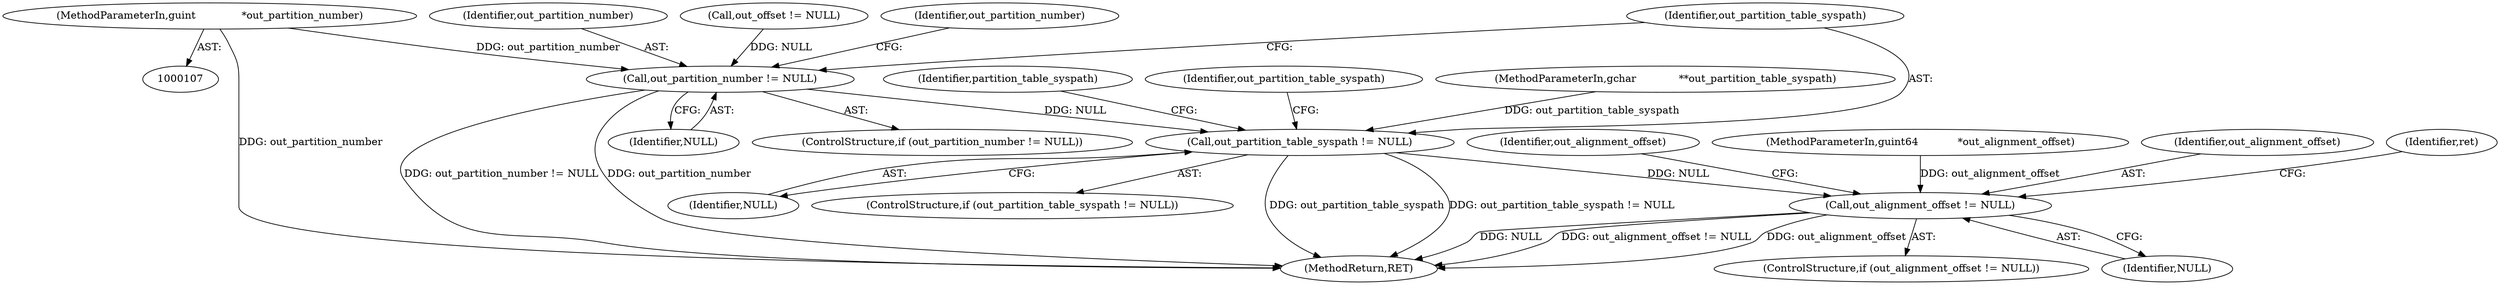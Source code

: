 digraph "0_udisks_0fcc7cb3b66f23fac53ae08647aa0007a2bd56c4_0@pointer" {
"1000113" [label="(MethodParameterIn,guint              *out_partition_number)"];
"1000418" [label="(Call,out_partition_number != NULL)"];
"1000426" [label="(Call,out_partition_table_syspath != NULL)"];
"1000437" [label="(Call,out_alignment_offset != NULL)"];
"1000436" [label="(ControlStructure,if (out_alignment_offset != NULL))"];
"1000419" [label="(Identifier,out_partition_number)"];
"1000435" [label="(Identifier,partition_table_syspath)"];
"1000446" [label="(MethodReturn,RET)"];
"1000442" [label="(Identifier,out_alignment_offset)"];
"1000112" [label="(MethodParameterIn,guint64            *out_alignment_offset)"];
"1000438" [label="(Identifier,out_alignment_offset)"];
"1000410" [label="(Call,out_offset != NULL)"];
"1000431" [label="(Identifier,out_partition_table_syspath)"];
"1000417" [label="(ControlStructure,if (out_partition_number != NULL))"];
"1000418" [label="(Call,out_partition_number != NULL)"];
"1000426" [label="(Call,out_partition_table_syspath != NULL)"];
"1000437" [label="(Call,out_alignment_offset != NULL)"];
"1000113" [label="(MethodParameterIn,guint              *out_partition_number)"];
"1000428" [label="(Identifier,NULL)"];
"1000439" [label="(Identifier,NULL)"];
"1000445" [label="(Identifier,ret)"];
"1000420" [label="(Identifier,NULL)"];
"1000427" [label="(Identifier,out_partition_table_syspath)"];
"1000425" [label="(ControlStructure,if (out_partition_table_syspath != NULL))"];
"1000423" [label="(Identifier,out_partition_number)"];
"1000110" [label="(MethodParameterIn,gchar             **out_partition_table_syspath)"];
"1000113" -> "1000107"  [label="AST: "];
"1000113" -> "1000446"  [label="DDG: out_partition_number"];
"1000113" -> "1000418"  [label="DDG: out_partition_number"];
"1000418" -> "1000417"  [label="AST: "];
"1000418" -> "1000420"  [label="CFG: "];
"1000419" -> "1000418"  [label="AST: "];
"1000420" -> "1000418"  [label="AST: "];
"1000423" -> "1000418"  [label="CFG: "];
"1000427" -> "1000418"  [label="CFG: "];
"1000418" -> "1000446"  [label="DDG: out_partition_number != NULL"];
"1000418" -> "1000446"  [label="DDG: out_partition_number"];
"1000410" -> "1000418"  [label="DDG: NULL"];
"1000418" -> "1000426"  [label="DDG: NULL"];
"1000426" -> "1000425"  [label="AST: "];
"1000426" -> "1000428"  [label="CFG: "];
"1000427" -> "1000426"  [label="AST: "];
"1000428" -> "1000426"  [label="AST: "];
"1000431" -> "1000426"  [label="CFG: "];
"1000435" -> "1000426"  [label="CFG: "];
"1000426" -> "1000446"  [label="DDG: out_partition_table_syspath"];
"1000426" -> "1000446"  [label="DDG: out_partition_table_syspath != NULL"];
"1000110" -> "1000426"  [label="DDG: out_partition_table_syspath"];
"1000426" -> "1000437"  [label="DDG: NULL"];
"1000437" -> "1000436"  [label="AST: "];
"1000437" -> "1000439"  [label="CFG: "];
"1000438" -> "1000437"  [label="AST: "];
"1000439" -> "1000437"  [label="AST: "];
"1000442" -> "1000437"  [label="CFG: "];
"1000445" -> "1000437"  [label="CFG: "];
"1000437" -> "1000446"  [label="DDG: out_alignment_offset != NULL"];
"1000437" -> "1000446"  [label="DDG: out_alignment_offset"];
"1000437" -> "1000446"  [label="DDG: NULL"];
"1000112" -> "1000437"  [label="DDG: out_alignment_offset"];
}

